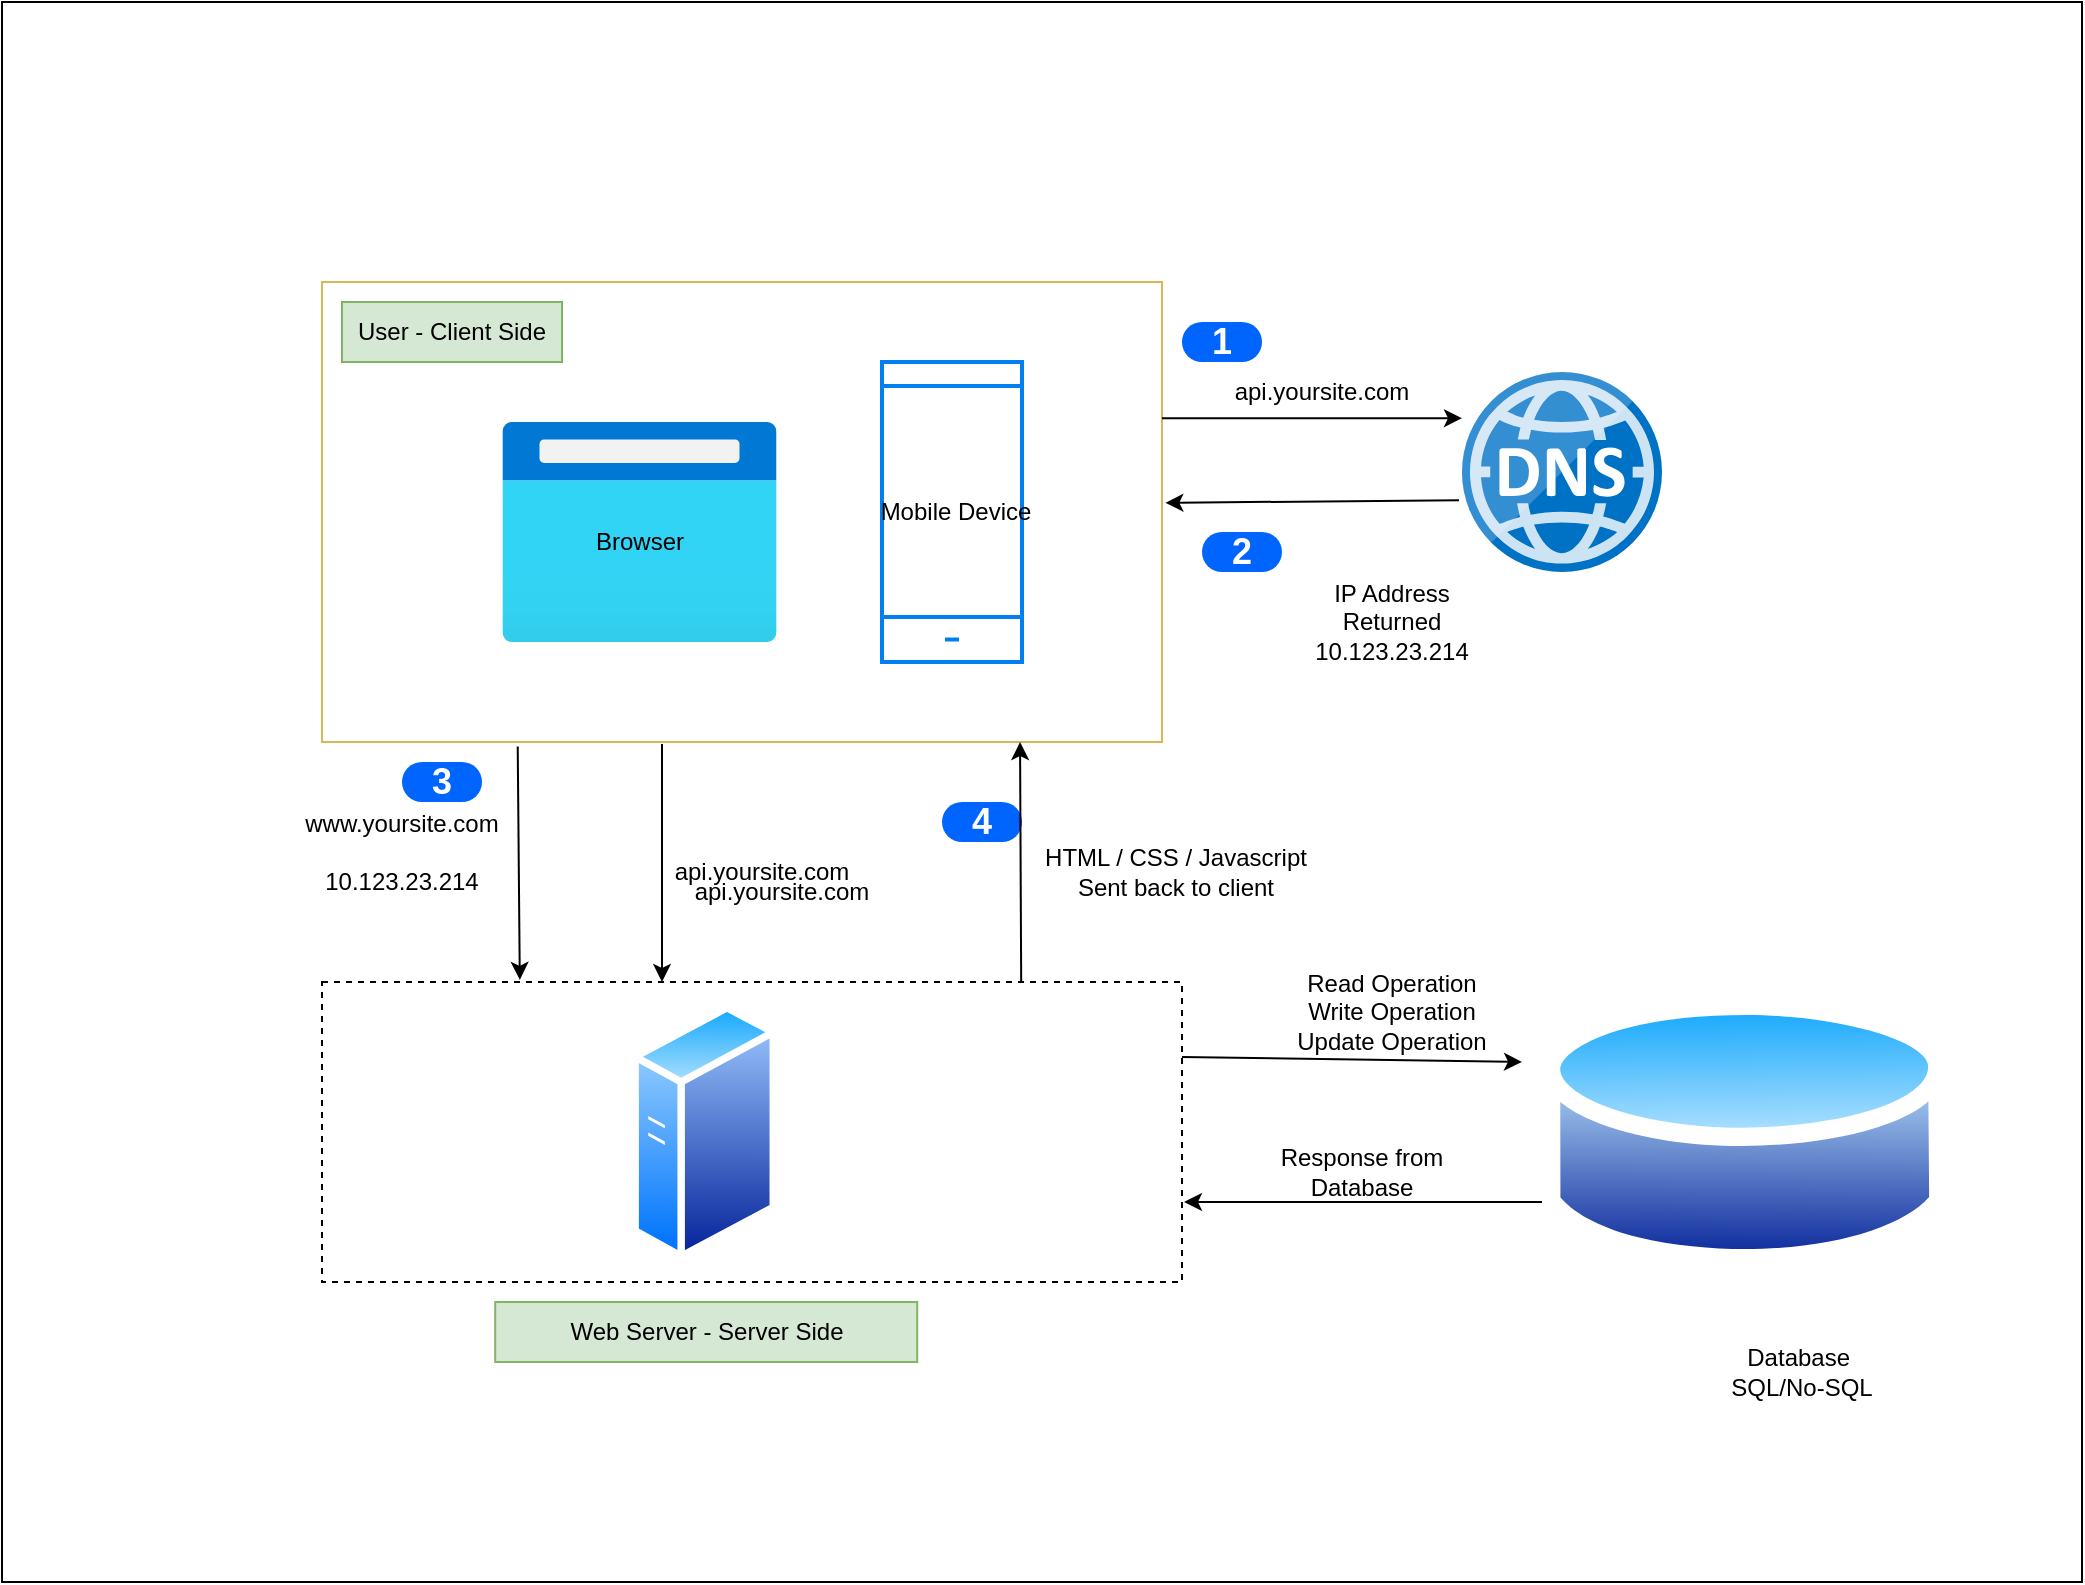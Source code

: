<mxfile version="24.6.3" type="device">
  <diagram name="Page-1" id="YBPNLHymaKYXu_r0LT9t">
    <mxGraphModel dx="2559" dy="2223" grid="1" gridSize="10" guides="1" tooltips="1" connect="1" arrows="1" fold="1" page="1" pageScale="1" pageWidth="827" pageHeight="1169" math="0" shadow="0">
      <root>
        <mxCell id="0" />
        <mxCell id="1" parent="0" />
        <mxCell id="R5Q36gklIRTZVljyS70G-1" value="" style="image;aspect=fixed;html=1;points=[];align=center;fontSize=12;image=img/lib/azure2/general/Browser.svg;" vertex="1" parent="1">
          <mxGeometry x="220" y="120" width="137.5" height="110" as="geometry" />
        </mxCell>
        <mxCell id="R5Q36gklIRTZVljyS70G-2" value="" style="html=1;verticalLabelPosition=bottom;align=center;labelBackgroundColor=#ffffff;verticalAlign=top;strokeWidth=2;strokeColor=#0080F0;shadow=0;dashed=0;shape=mxgraph.ios7.icons.smartphone;" vertex="1" parent="1">
          <mxGeometry x="410" y="90" width="70" height="150" as="geometry" />
        </mxCell>
        <mxCell id="R5Q36gklIRTZVljyS70G-3" value="" style="rounded=0;whiteSpace=wrap;html=1;imageAspect=1;fillOpacity=0;fillColor=#fff2cc;strokeColor=#d6b656;" vertex="1" parent="1">
          <mxGeometry x="130" y="50" width="420" height="230" as="geometry" />
        </mxCell>
        <mxCell id="R5Q36gklIRTZVljyS70G-4" value="Browser" style="text;html=1;align=center;verticalAlign=middle;whiteSpace=wrap;rounded=0;" vertex="1" parent="1">
          <mxGeometry x="258.75" y="165" width="60" height="30" as="geometry" />
        </mxCell>
        <mxCell id="R5Q36gklIRTZVljyS70G-5" value="Mobile Device" style="text;html=1;align=center;verticalAlign=middle;whiteSpace=wrap;rounded=0;" vertex="1" parent="1">
          <mxGeometry x="384" y="150" width="126" height="30" as="geometry" />
        </mxCell>
        <mxCell id="R5Q36gklIRTZVljyS70G-7" value="User - Client Side" style="text;html=1;align=center;verticalAlign=middle;whiteSpace=wrap;rounded=0;fillColor=#d5e8d4;strokeColor=#82b366;" vertex="1" parent="1">
          <mxGeometry x="140" y="60" width="110" height="30" as="geometry" />
        </mxCell>
        <mxCell id="R5Q36gklIRTZVljyS70G-11" value="" style="image;aspect=fixed;perimeter=ellipsePerimeter;html=1;align=center;shadow=0;dashed=0;spacingTop=3;image=img/lib/active_directory/generic_server.svg;" vertex="1" parent="1">
          <mxGeometry x="284.7" y="410" width="72.8" height="130" as="geometry" />
        </mxCell>
        <mxCell id="R5Q36gklIRTZVljyS70G-12" value="" style="rounded=0;whiteSpace=wrap;html=1;fillOpacity=0;dashed=1;" vertex="1" parent="1">
          <mxGeometry x="130" y="400" width="430" height="150" as="geometry" />
        </mxCell>
        <mxCell id="R5Q36gklIRTZVljyS70G-14" value="Web Server - Server Side" style="text;html=1;align=center;verticalAlign=middle;whiteSpace=wrap;rounded=0;fillColor=#d5e8d4;strokeColor=#82b366;" vertex="1" parent="1">
          <mxGeometry x="216.6" y="560" width="211" height="30" as="geometry" />
        </mxCell>
        <mxCell id="R5Q36gklIRTZVljyS70G-15" value="" style="image;sketch=0;aspect=fixed;html=1;points=[];align=center;fontSize=12;image=img/lib/mscae/DNS.svg;" vertex="1" parent="1">
          <mxGeometry x="700" y="95" width="100" height="100" as="geometry" />
        </mxCell>
        <mxCell id="R5Q36gklIRTZVljyS70G-16" value="" style="endArrow=classic;html=1;rounded=0;exitX=1;exitY=0.296;exitDx=0;exitDy=0;exitPerimeter=0;entryX=0;entryY=0.231;entryDx=0;entryDy=0;entryPerimeter=0;" edge="1" parent="1" source="R5Q36gklIRTZVljyS70G-3" target="R5Q36gklIRTZVljyS70G-15">
          <mxGeometry width="50" height="50" relative="1" as="geometry">
            <mxPoint x="560" y="290" as="sourcePoint" />
            <mxPoint x="690" y="120" as="targetPoint" />
          </mxGeometry>
        </mxCell>
        <mxCell id="R5Q36gklIRTZVljyS70G-17" value="" style="endArrow=classic;html=1;rounded=0;entryX=1.004;entryY=0.48;entryDx=0;entryDy=0;entryPerimeter=0;exitX=-0.015;exitY=0.641;exitDx=0;exitDy=0;exitPerimeter=0;" edge="1" parent="1" source="R5Q36gklIRTZVljyS70G-15" target="R5Q36gklIRTZVljyS70G-3">
          <mxGeometry width="50" height="50" relative="1" as="geometry">
            <mxPoint x="687" y="160" as="sourcePoint" />
            <mxPoint x="550" y="163.03" as="targetPoint" />
          </mxGeometry>
        </mxCell>
        <mxCell id="R5Q36gklIRTZVljyS70G-18" value="" style="endArrow=classic;html=1;rounded=0;exitX=0.233;exitY=1.01;exitDx=0;exitDy=0;exitPerimeter=0;entryX=0.23;entryY=-0.007;entryDx=0;entryDy=0;entryPerimeter=0;" edge="1" parent="1" source="R5Q36gklIRTZVljyS70G-3" target="R5Q36gklIRTZVljyS70G-12">
          <mxGeometry width="50" height="50" relative="1" as="geometry">
            <mxPoint x="310" y="330" as="sourcePoint" />
            <mxPoint x="460" y="330" as="targetPoint" />
          </mxGeometry>
        </mxCell>
        <mxCell id="R5Q36gklIRTZVljyS70G-19" value="" style="endArrow=classic;html=1;rounded=0;exitX=0.233;exitY=1.01;exitDx=0;exitDy=0;exitPerimeter=0;" edge="1" parent="1">
          <mxGeometry width="50" height="50" relative="1" as="geometry">
            <mxPoint x="300" y="281" as="sourcePoint" />
            <mxPoint x="300" y="400" as="targetPoint" />
          </mxGeometry>
        </mxCell>
        <mxCell id="R5Q36gklIRTZVljyS70G-20" value="api.yoursite.com" style="text;html=1;align=center;verticalAlign=middle;whiteSpace=wrap;rounded=0;" vertex="1" parent="1">
          <mxGeometry x="580" y="90" width="100" height="30" as="geometry" />
        </mxCell>
        <mxCell id="R5Q36gklIRTZVljyS70G-21" value="IP Address&lt;div&gt;Returned&lt;/div&gt;&lt;div&gt;10.123.23.214&lt;/div&gt;" style="text;html=1;align=center;verticalAlign=middle;whiteSpace=wrap;rounded=0;" vertex="1" parent="1">
          <mxGeometry x="570" y="200" width="190" height="40" as="geometry" />
        </mxCell>
        <mxCell id="R5Q36gklIRTZVljyS70G-22" value="api.yoursite.com" style="text;html=1;align=center;verticalAlign=middle;whiteSpace=wrap;rounded=0;" vertex="1" parent="1">
          <mxGeometry x="300" y="330" width="100" height="30" as="geometry" />
        </mxCell>
        <mxCell id="R5Q36gklIRTZVljyS70G-23" value="www.yoursite.com&lt;div&gt;&lt;br&gt;&lt;/div&gt;&lt;div&gt;10.123.23.214&lt;br&gt;&lt;/div&gt;" style="text;html=1;align=center;verticalAlign=middle;whiteSpace=wrap;rounded=0;" vertex="1" parent="1">
          <mxGeometry x="120" y="310" width="100" height="50" as="geometry" />
        </mxCell>
        <mxCell id="R5Q36gklIRTZVljyS70G-24" value="1" style="rounded=1;fillColor=#0065FF;strokeColor=none;html=1;fontColor=#ffffff;align=center;verticalAlign=middle;whiteSpace=wrap;fontSize=18;fontStyle=1;arcSize=50;sketch=0;" vertex="1" parent="1">
          <mxGeometry x="560" y="70" width="40" height="20" as="geometry" />
        </mxCell>
        <mxCell id="R5Q36gklIRTZVljyS70G-25" value="2" style="rounded=1;fillColor=#0065FF;strokeColor=none;html=1;fontColor=#ffffff;align=center;verticalAlign=middle;whiteSpace=wrap;fontSize=18;fontStyle=1;arcSize=50;sketch=0;" vertex="1" parent="1">
          <mxGeometry x="570" y="175" width="40" height="20" as="geometry" />
        </mxCell>
        <mxCell id="R5Q36gklIRTZVljyS70G-26" value="3" style="rounded=1;fillColor=#0065FF;strokeColor=none;html=1;fontColor=#ffffff;align=center;verticalAlign=middle;whiteSpace=wrap;fontSize=18;fontStyle=1;arcSize=50;sketch=0;" vertex="1" parent="1">
          <mxGeometry x="170" y="290" width="40" height="20" as="geometry" />
        </mxCell>
        <mxCell id="R5Q36gklIRTZVljyS70G-27" value="4" style="rounded=1;fillColor=#0065FF;strokeColor=none;html=1;fontColor=#ffffff;align=center;verticalAlign=middle;whiteSpace=wrap;fontSize=18;fontStyle=1;arcSize=50;sketch=0;" vertex="1" parent="1">
          <mxGeometry x="440" y="310" width="40" height="20" as="geometry" />
        </mxCell>
        <mxCell id="R5Q36gklIRTZVljyS70G-28" value="" style="endArrow=classic;html=1;rounded=0;exitX=0.813;exitY=0;exitDx=0;exitDy=0;exitPerimeter=0;entryX=0.831;entryY=1;entryDx=0;entryDy=0;entryPerimeter=0;" edge="1" parent="1" source="R5Q36gklIRTZVljyS70G-12" target="R5Q36gklIRTZVljyS70G-3">
          <mxGeometry width="50" height="50" relative="1" as="geometry">
            <mxPoint x="310" y="291" as="sourcePoint" />
            <mxPoint x="310" y="410" as="targetPoint" />
          </mxGeometry>
        </mxCell>
        <mxCell id="R5Q36gklIRTZVljyS70G-29" value="HTML / CSS / Javascript&lt;div&gt;Sent back to client&lt;/div&gt;" style="text;html=1;align=center;verticalAlign=middle;whiteSpace=wrap;rounded=0;" vertex="1" parent="1">
          <mxGeometry x="426.6" y="330" width="260" height="30" as="geometry" />
        </mxCell>
        <mxCell id="R5Q36gklIRTZVljyS70G-30" value="" style="image;aspect=fixed;perimeter=ellipsePerimeter;html=1;align=center;shadow=0;dashed=0;spacingTop=3;image=img/lib/active_directory/database.svg;" vertex="1" parent="1">
          <mxGeometry x="740" y="400" width="202.7" height="150" as="geometry" />
        </mxCell>
        <mxCell id="R5Q36gklIRTZVljyS70G-31" value="" style="rounded=0;whiteSpace=wrap;html=1;fillOpacity=0;" vertex="1" parent="1">
          <mxGeometry x="-30" y="-90" width="1040" height="790" as="geometry" />
        </mxCell>
        <mxCell id="R5Q36gklIRTZVljyS70G-33" value="" style="endArrow=classic;html=1;rounded=0;exitX=1;exitY=0.25;exitDx=0;exitDy=0;" edge="1" parent="1" source="R5Q36gklIRTZVljyS70G-12">
          <mxGeometry width="50" height="50" relative="1" as="geometry">
            <mxPoint x="530" y="360" as="sourcePoint" />
            <mxPoint x="730" y="440" as="targetPoint" />
          </mxGeometry>
        </mxCell>
        <mxCell id="R5Q36gklIRTZVljyS70G-34" value="" style="endArrow=classic;html=1;rounded=0;exitX=0.005;exitY=0.404;exitDx=0;exitDy=0;exitPerimeter=0;entryX=1.005;entryY=0.404;entryDx=0;entryDy=0;entryPerimeter=0;" edge="1" parent="1">
          <mxGeometry width="50" height="50" relative="1" as="geometry">
            <mxPoint x="740" y="510" as="sourcePoint" />
            <mxPoint x="561" y="510" as="targetPoint" />
          </mxGeometry>
        </mxCell>
        <mxCell id="R5Q36gklIRTZVljyS70G-35" value="Read Operation&lt;br&gt;Write Operation&lt;div&gt;Update Operation&lt;/div&gt;" style="text;html=1;align=center;verticalAlign=middle;whiteSpace=wrap;rounded=0;" vertex="1" parent="1">
          <mxGeometry x="535" y="400" width="260" height="30" as="geometry" />
        </mxCell>
        <mxCell id="R5Q36gklIRTZVljyS70G-36" value="api.yoursite.com" style="text;html=1;align=center;verticalAlign=middle;whiteSpace=wrap;rounded=0;" vertex="1" parent="1">
          <mxGeometry x="310" y="340" width="100" height="30" as="geometry" />
        </mxCell>
        <mxCell id="R5Q36gklIRTZVljyS70G-37" value="Response from Database" style="text;html=1;align=center;verticalAlign=middle;whiteSpace=wrap;rounded=0;" vertex="1" parent="1">
          <mxGeometry x="600" y="480" width="100" height="30" as="geometry" />
        </mxCell>
        <mxCell id="R5Q36gklIRTZVljyS70G-38" value="Database&amp;nbsp;&lt;div&gt;SQL/No-SQL&lt;/div&gt;" style="text;html=1;align=center;verticalAlign=middle;whiteSpace=wrap;rounded=0;" vertex="1" parent="1">
          <mxGeometry x="820" y="580" width="100" height="30" as="geometry" />
        </mxCell>
      </root>
    </mxGraphModel>
  </diagram>
</mxfile>
